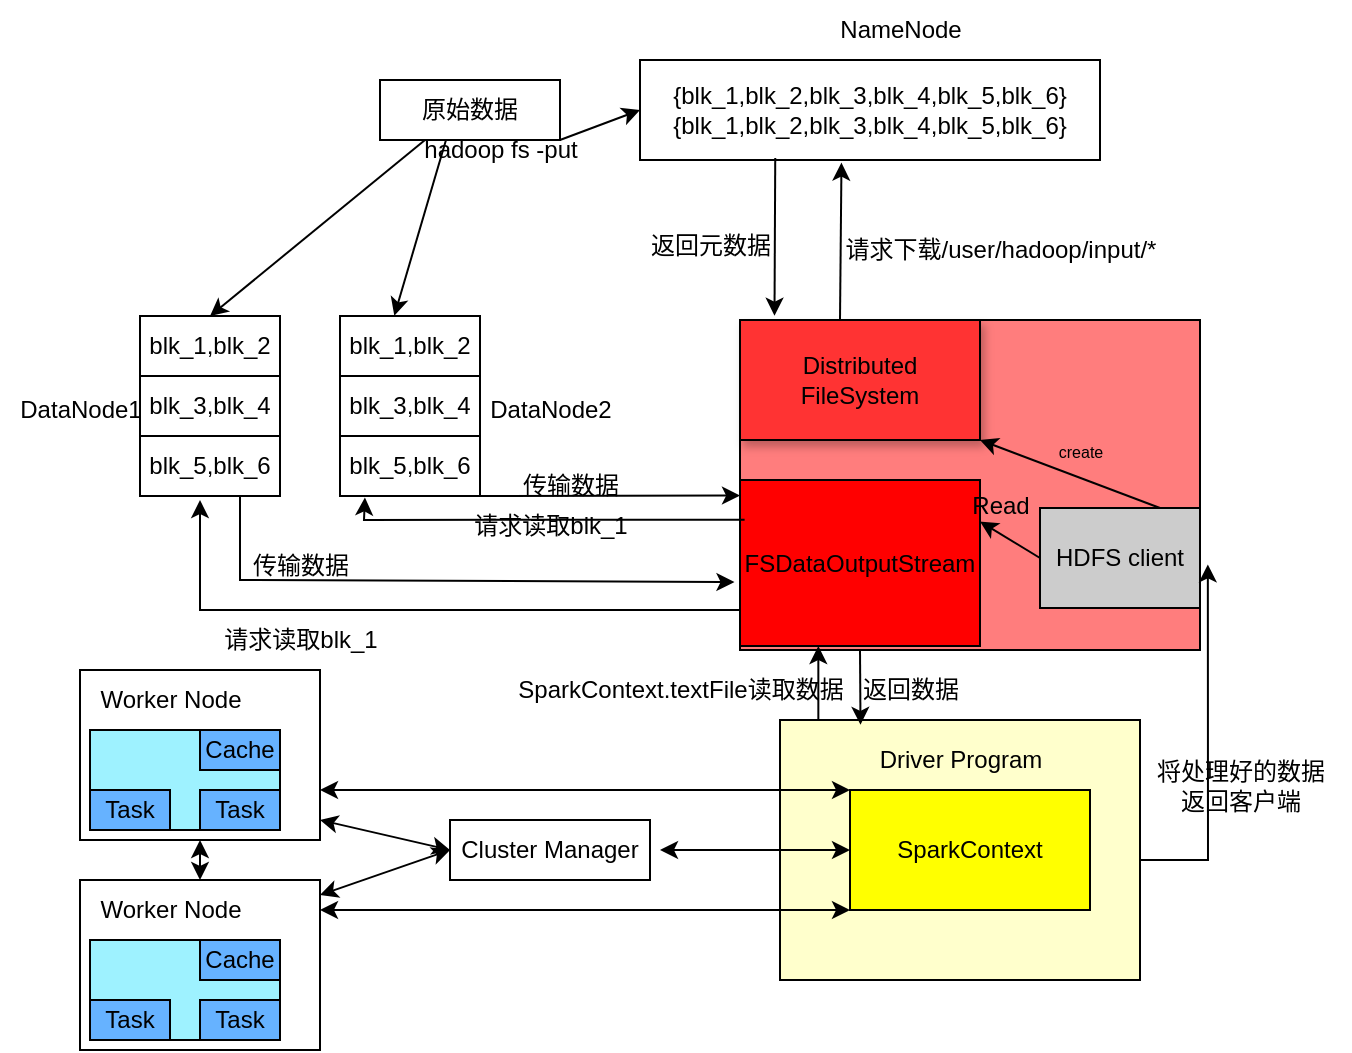 <mxfile version="21.2.9" type="github">
  <diagram id="C5RBs43oDa-KdzZeNtuy" name="Page-1">
    <mxGraphModel dx="834" dy="543" grid="0" gridSize="10" guides="1" tooltips="1" connect="1" arrows="1" fold="1" page="1" pageScale="1" pageWidth="827" pageHeight="1169" math="0" shadow="0">
      <root>
        <mxCell id="WIyWlLk6GJQsqaUBKTNV-0" />
        <mxCell id="WIyWlLk6GJQsqaUBKTNV-1" parent="WIyWlLk6GJQsqaUBKTNV-0" />
        <mxCell id="ECsie7Ha2ymqft-x-U6o-0" value="原始数据" style="rounded=0;whiteSpace=wrap;html=1;" vertex="1" parent="WIyWlLk6GJQsqaUBKTNV-1">
          <mxGeometry x="350" y="320" width="90" height="30" as="geometry" />
        </mxCell>
        <mxCell id="ECsie7Ha2ymqft-x-U6o-1" value="blk_1,blk_2" style="rounded=0;whiteSpace=wrap;html=1;" vertex="1" parent="WIyWlLk6GJQsqaUBKTNV-1">
          <mxGeometry x="330" y="438" width="70" height="30" as="geometry" />
        </mxCell>
        <mxCell id="ECsie7Ha2ymqft-x-U6o-2" value="blk_3,blk_4" style="rounded=0;whiteSpace=wrap;html=1;" vertex="1" parent="WIyWlLk6GJQsqaUBKTNV-1">
          <mxGeometry x="330" y="468" width="70" height="30" as="geometry" />
        </mxCell>
        <mxCell id="ECsie7Ha2ymqft-x-U6o-3" value="blk_5,blk_6" style="rounded=0;whiteSpace=wrap;html=1;" vertex="1" parent="WIyWlLk6GJQsqaUBKTNV-1">
          <mxGeometry x="330" y="498" width="70" height="30" as="geometry" />
        </mxCell>
        <mxCell id="ECsie7Ha2ymqft-x-U6o-13" value="hadoop fs -put" style="text;html=1;align=center;verticalAlign=middle;resizable=0;points=[];autosize=1;strokeColor=none;fillColor=none;" vertex="1" parent="WIyWlLk6GJQsqaUBKTNV-1">
          <mxGeometry x="360" y="340" width="100" height="30" as="geometry" />
        </mxCell>
        <mxCell id="ECsie7Ha2ymqft-x-U6o-15" value="DataNode1" style="text;html=1;align=center;verticalAlign=middle;resizable=0;points=[];autosize=1;strokeColor=none;fillColor=none;" vertex="1" parent="WIyWlLk6GJQsqaUBKTNV-1">
          <mxGeometry x="160" y="470" width="80" height="30" as="geometry" />
        </mxCell>
        <mxCell id="ECsie7Ha2ymqft-x-U6o-16" value="DataNode2" style="text;html=1;align=center;verticalAlign=middle;resizable=0;points=[];autosize=1;strokeColor=none;fillColor=none;" vertex="1" parent="WIyWlLk6GJQsqaUBKTNV-1">
          <mxGeometry x="395" y="470" width="80" height="30" as="geometry" />
        </mxCell>
        <mxCell id="ECsie7Ha2ymqft-x-U6o-47" style="edgeStyle=orthogonalEdgeStyle;rounded=0;orthogonalLoop=1;jettySize=auto;html=1;entryX=0.591;entryY=0;entryDx=0;entryDy=0;entryPerimeter=0;" edge="1" parent="WIyWlLk6GJQsqaUBKTNV-1" source="ECsie7Ha2ymqft-x-U6o-18" target="ECsie7Ha2ymqft-x-U6o-20">
          <mxGeometry relative="1" as="geometry" />
        </mxCell>
        <mxCell id="ECsie7Ha2ymqft-x-U6o-18" value="blk_1,blk_2" style="rounded=0;whiteSpace=wrap;html=1;" vertex="1" parent="WIyWlLk6GJQsqaUBKTNV-1">
          <mxGeometry x="230" y="438" width="70" height="30" as="geometry" />
        </mxCell>
        <mxCell id="ECsie7Ha2ymqft-x-U6o-20" value="blk_3,blk_4" style="rounded=0;whiteSpace=wrap;html=1;" vertex="1" parent="WIyWlLk6GJQsqaUBKTNV-1">
          <mxGeometry x="230" y="468" width="70" height="30" as="geometry" />
        </mxCell>
        <mxCell id="ECsie7Ha2ymqft-x-U6o-22" value="blk_5,blk_6" style="rounded=0;whiteSpace=wrap;html=1;" vertex="1" parent="WIyWlLk6GJQsqaUBKTNV-1">
          <mxGeometry x="230" y="498" width="70" height="30" as="geometry" />
        </mxCell>
        <mxCell id="ECsie7Ha2ymqft-x-U6o-28" value="{blk_1,blk_2,blk_3,blk_4,blk_5,blk_6}&lt;br&gt;{blk_1,blk_2,blk_3,blk_4,blk_5,blk_6}" style="rounded=0;whiteSpace=wrap;html=1;" vertex="1" parent="WIyWlLk6GJQsqaUBKTNV-1">
          <mxGeometry x="480" y="310" width="230" height="50" as="geometry" />
        </mxCell>
        <mxCell id="ECsie7Ha2ymqft-x-U6o-29" value="NameNode" style="text;html=1;align=center;verticalAlign=middle;resizable=0;points=[];autosize=1;strokeColor=none;fillColor=none;" vertex="1" parent="WIyWlLk6GJQsqaUBKTNV-1">
          <mxGeometry x="570" y="280" width="80" height="30" as="geometry" />
        </mxCell>
        <mxCell id="ECsie7Ha2ymqft-x-U6o-32" value="" style="whiteSpace=wrap;html=1;fillColor=#FF7D7D;" vertex="1" parent="WIyWlLk6GJQsqaUBKTNV-1">
          <mxGeometry x="530" y="440" width="230" height="165" as="geometry" />
        </mxCell>
        <mxCell id="ECsie7Ha2ymqft-x-U6o-33" value="HDFS client" style="rounded=0;whiteSpace=wrap;html=1;fillColor=#CCCCCC;" vertex="1" parent="WIyWlLk6GJQsqaUBKTNV-1">
          <mxGeometry x="680" y="534" width="80" height="50" as="geometry" />
        </mxCell>
        <mxCell id="ECsie7Ha2ymqft-x-U6o-34" value="Distributed FileSystem" style="rounded=0;whiteSpace=wrap;html=1;shadow=1;fillColor=#FF3333;" vertex="1" parent="WIyWlLk6GJQsqaUBKTNV-1">
          <mxGeometry x="530" y="440" width="120" height="60" as="geometry" />
        </mxCell>
        <mxCell id="ECsie7Ha2ymqft-x-U6o-35" value="FSDataOutputStream" style="rounded=0;whiteSpace=wrap;html=1;fillColor=#FF0000;" vertex="1" parent="WIyWlLk6GJQsqaUBKTNV-1">
          <mxGeometry x="530" y="520" width="120" height="83" as="geometry" />
        </mxCell>
        <mxCell id="ECsie7Ha2ymqft-x-U6o-36" value="" style="endArrow=classic;html=1;rounded=0;entryX=1;entryY=1;entryDx=0;entryDy=0;exitX=0.75;exitY=0;exitDx=0;exitDy=0;" edge="1" parent="WIyWlLk6GJQsqaUBKTNV-1" source="ECsie7Ha2ymqft-x-U6o-33" target="ECsie7Ha2ymqft-x-U6o-34">
          <mxGeometry width="50" height="50" relative="1" as="geometry">
            <mxPoint x="610" y="490" as="sourcePoint" />
            <mxPoint x="660" y="440" as="targetPoint" />
          </mxGeometry>
        </mxCell>
        <mxCell id="ECsie7Ha2ymqft-x-U6o-37" value="" style="endArrow=classic;html=1;rounded=0;entryX=1;entryY=0.25;entryDx=0;entryDy=0;exitX=0;exitY=0.5;exitDx=0;exitDy=0;" edge="1" parent="WIyWlLk6GJQsqaUBKTNV-1" source="ECsie7Ha2ymqft-x-U6o-33" target="ECsie7Ha2ymqft-x-U6o-35">
          <mxGeometry width="50" height="50" relative="1" as="geometry">
            <mxPoint x="565" y="510" as="sourcePoint" />
            <mxPoint x="595" y="518" as="targetPoint" />
          </mxGeometry>
        </mxCell>
        <mxCell id="ECsie7Ha2ymqft-x-U6o-38" value="&lt;font style=&quot;font-size: 8px;&quot;&gt;create&lt;/font&gt;" style="text;html=1;align=center;verticalAlign=middle;resizable=0;points=[];autosize=1;strokeColor=none;fillColor=none;" vertex="1" parent="WIyWlLk6GJQsqaUBKTNV-1">
          <mxGeometry x="670" y="490" width="60" height="30" as="geometry" />
        </mxCell>
        <mxCell id="ECsie7Ha2ymqft-x-U6o-39" value="Read" style="text;html=1;align=center;verticalAlign=middle;resizable=0;points=[];autosize=1;strokeColor=none;fillColor=none;" vertex="1" parent="WIyWlLk6GJQsqaUBKTNV-1">
          <mxGeometry x="635" y="518" width="50" height="30" as="geometry" />
        </mxCell>
        <mxCell id="ECsie7Ha2ymqft-x-U6o-41" value="" style="endArrow=classic;html=1;rounded=0;entryX=0.438;entryY=1.026;entryDx=0;entryDy=0;entryPerimeter=0;" edge="1" parent="WIyWlLk6GJQsqaUBKTNV-1" target="ECsie7Ha2ymqft-x-U6o-28">
          <mxGeometry width="50" height="50" relative="1" as="geometry">
            <mxPoint x="580" y="440" as="sourcePoint" />
            <mxPoint x="630" y="390" as="targetPoint" />
          </mxGeometry>
        </mxCell>
        <mxCell id="ECsie7Ha2ymqft-x-U6o-42" value="请求下载/user/hadoop/input/*" style="text;html=1;align=center;verticalAlign=middle;resizable=0;points=[];autosize=1;strokeColor=none;fillColor=none;" vertex="1" parent="WIyWlLk6GJQsqaUBKTNV-1">
          <mxGeometry x="570" y="390" width="180" height="30" as="geometry" />
        </mxCell>
        <mxCell id="ECsie7Ha2ymqft-x-U6o-43" value="" style="endArrow=classic;html=1;rounded=0;entryX=0.075;entryY=-0.013;entryDx=0;entryDy=0;entryPerimeter=0;exitX=0.294;exitY=0.98;exitDx=0;exitDy=0;exitPerimeter=0;" edge="1" parent="WIyWlLk6GJQsqaUBKTNV-1" source="ECsie7Ha2ymqft-x-U6o-28" target="ECsie7Ha2ymqft-x-U6o-32">
          <mxGeometry width="50" height="50" relative="1" as="geometry">
            <mxPoint x="490" y="430" as="sourcePoint" />
            <mxPoint x="540" y="380" as="targetPoint" />
          </mxGeometry>
        </mxCell>
        <mxCell id="ECsie7Ha2ymqft-x-U6o-44" value="返回元数据" style="text;html=1;align=center;verticalAlign=middle;resizable=0;points=[];autosize=1;strokeColor=none;fillColor=none;" vertex="1" parent="WIyWlLk6GJQsqaUBKTNV-1">
          <mxGeometry x="475" y="388" width="80" height="30" as="geometry" />
        </mxCell>
        <mxCell id="ECsie7Ha2ymqft-x-U6o-48" value="" style="endArrow=classic;html=1;rounded=0;entryX=0.5;entryY=0;entryDx=0;entryDy=0;exitX=0.25;exitY=1;exitDx=0;exitDy=0;" edge="1" parent="WIyWlLk6GJQsqaUBKTNV-1" source="ECsie7Ha2ymqft-x-U6o-0" target="ECsie7Ha2ymqft-x-U6o-18">
          <mxGeometry width="50" height="50" relative="1" as="geometry">
            <mxPoint x="310" y="360" as="sourcePoint" />
            <mxPoint x="360" y="310" as="targetPoint" />
          </mxGeometry>
        </mxCell>
        <mxCell id="ECsie7Ha2ymqft-x-U6o-49" value="" style="endArrow=classic;html=1;rounded=0;entryX=0.388;entryY=-0.005;entryDx=0;entryDy=0;exitX=0.25;exitY=1;exitDx=0;exitDy=0;entryPerimeter=0;" edge="1" parent="WIyWlLk6GJQsqaUBKTNV-1" target="ECsie7Ha2ymqft-x-U6o-1">
          <mxGeometry width="50" height="50" relative="1" as="geometry">
            <mxPoint x="383" y="350" as="sourcePoint" />
            <mxPoint x="275" y="438" as="targetPoint" />
          </mxGeometry>
        </mxCell>
        <mxCell id="ECsie7Ha2ymqft-x-U6o-50" value="" style="endArrow=classic;html=1;rounded=0;exitX=0.25;exitY=1;exitDx=0;exitDy=0;entryX=0;entryY=0.5;entryDx=0;entryDy=0;" edge="1" parent="WIyWlLk6GJQsqaUBKTNV-1" target="ECsie7Ha2ymqft-x-U6o-28">
          <mxGeometry width="50" height="50" relative="1" as="geometry">
            <mxPoint x="440" y="350" as="sourcePoint" />
            <mxPoint x="450" y="468" as="targetPoint" />
          </mxGeometry>
        </mxCell>
        <mxCell id="ECsie7Ha2ymqft-x-U6o-51" value="" style="endArrow=classic;html=1;rounded=0;" edge="1" parent="WIyWlLk6GJQsqaUBKTNV-1">
          <mxGeometry width="50" height="50" relative="1" as="geometry">
            <mxPoint x="530" y="585" as="sourcePoint" />
            <mxPoint x="260" y="530" as="targetPoint" />
            <Array as="points">
              <mxPoint x="260" y="585" />
            </Array>
          </mxGeometry>
        </mxCell>
        <mxCell id="ECsie7Ha2ymqft-x-U6o-52" value="请求读取blk_1" style="text;html=1;align=center;verticalAlign=middle;resizable=0;points=[];autosize=1;strokeColor=none;fillColor=none;" vertex="1" parent="WIyWlLk6GJQsqaUBKTNV-1">
          <mxGeometry x="260" y="585" width="100" height="30" as="geometry" />
        </mxCell>
        <mxCell id="ECsie7Ha2ymqft-x-U6o-53" value="" style="edgeStyle=none;orthogonalLoop=1;jettySize=auto;html=1;rounded=0;entryX=-0.012;entryY=0.794;entryDx=0;entryDy=0;entryPerimeter=0;" edge="1" parent="WIyWlLk6GJQsqaUBKTNV-1" target="ECsie7Ha2ymqft-x-U6o-32">
          <mxGeometry width="100" relative="1" as="geometry">
            <mxPoint x="280" y="528" as="sourcePoint" />
            <mxPoint x="380" y="528" as="targetPoint" />
            <Array as="points">
              <mxPoint x="280" y="570" />
            </Array>
          </mxGeometry>
        </mxCell>
        <mxCell id="ECsie7Ha2ymqft-x-U6o-54" value="" style="edgeStyle=none;orthogonalLoop=1;jettySize=auto;html=1;rounded=0;exitX=0.01;exitY=0.605;exitDx=0;exitDy=0;exitPerimeter=0;entryX=0.178;entryY=1.024;entryDx=0;entryDy=0;entryPerimeter=0;" edge="1" parent="WIyWlLk6GJQsqaUBKTNV-1" source="ECsie7Ha2ymqft-x-U6o-32" target="ECsie7Ha2ymqft-x-U6o-3">
          <mxGeometry width="100" relative="1" as="geometry">
            <mxPoint x="400" y="534.66" as="sourcePoint" />
            <mxPoint x="500" y="534.66" as="targetPoint" />
            <Array as="points">
              <mxPoint x="342" y="540" />
            </Array>
          </mxGeometry>
        </mxCell>
        <mxCell id="ECsie7Ha2ymqft-x-U6o-55" value="" style="edgeStyle=none;orthogonalLoop=1;jettySize=auto;html=1;rounded=0;entryX=0;entryY=0.532;entryDx=0;entryDy=0;entryPerimeter=0;" edge="1" parent="WIyWlLk6GJQsqaUBKTNV-1" target="ECsie7Ha2ymqft-x-U6o-32">
          <mxGeometry width="100" relative="1" as="geometry">
            <mxPoint x="375" y="528" as="sourcePoint" />
            <mxPoint x="475" y="528" as="targetPoint" />
            <Array as="points" />
          </mxGeometry>
        </mxCell>
        <mxCell id="ECsie7Ha2ymqft-x-U6o-56" value="请求读取blk_1" style="text;html=1;align=center;verticalAlign=middle;resizable=0;points=[];autosize=1;strokeColor=none;fillColor=none;" vertex="1" parent="WIyWlLk6GJQsqaUBKTNV-1">
          <mxGeometry x="385" y="528" width="100" height="30" as="geometry" />
        </mxCell>
        <mxCell id="ECsie7Ha2ymqft-x-U6o-58" value="传输数据" style="text;html=1;align=center;verticalAlign=middle;resizable=0;points=[];autosize=1;strokeColor=none;fillColor=none;" vertex="1" parent="WIyWlLk6GJQsqaUBKTNV-1">
          <mxGeometry x="275" y="548" width="70" height="30" as="geometry" />
        </mxCell>
        <mxCell id="ECsie7Ha2ymqft-x-U6o-59" value="传输数据" style="text;html=1;align=center;verticalAlign=middle;resizable=0;points=[];autosize=1;strokeColor=none;fillColor=none;" vertex="1" parent="WIyWlLk6GJQsqaUBKTNV-1">
          <mxGeometry x="410" y="507.5" width="70" height="30" as="geometry" />
        </mxCell>
        <mxCell id="ECsie7Ha2ymqft-x-U6o-62" value="SparkContext.textFile读取数据" style="text;html=1;align=center;verticalAlign=middle;resizable=0;points=[];autosize=1;strokeColor=none;fillColor=none;" vertex="1" parent="WIyWlLk6GJQsqaUBKTNV-1">
          <mxGeometry x="405" y="610" width="190" height="30" as="geometry" />
        </mxCell>
        <mxCell id="ECsie7Ha2ymqft-x-U6o-63" value="" style="rounded=0;whiteSpace=wrap;html=1;fillColor=#FFFFCC;" vertex="1" parent="WIyWlLk6GJQsqaUBKTNV-1">
          <mxGeometry x="550" y="640" width="180" height="130" as="geometry" />
        </mxCell>
        <mxCell id="ECsie7Ha2ymqft-x-U6o-64" value="SparkContext" style="rounded=0;whiteSpace=wrap;html=1;fillColor=#FFFF00;" vertex="1" parent="WIyWlLk6GJQsqaUBKTNV-1">
          <mxGeometry x="585" y="675" width="120" height="60" as="geometry" />
        </mxCell>
        <mxCell id="ECsie7Ha2ymqft-x-U6o-68" value="Driver Program" style="text;html=1;align=center;verticalAlign=middle;resizable=0;points=[];autosize=1;strokeColor=none;fillColor=none;" vertex="1" parent="WIyWlLk6GJQsqaUBKTNV-1">
          <mxGeometry x="590" y="645" width="100" height="30" as="geometry" />
        </mxCell>
        <mxCell id="ECsie7Ha2ymqft-x-U6o-72" value="" style="endArrow=classic;startArrow=classic;html=1;rounded=0;entryX=0;entryY=1;entryDx=0;entryDy=0;" edge="1" parent="WIyWlLk6GJQsqaUBKTNV-1" target="ECsie7Ha2ymqft-x-U6o-64">
          <mxGeometry width="50" height="50" relative="1" as="geometry">
            <mxPoint x="320" y="735" as="sourcePoint" />
            <mxPoint x="550" y="730" as="targetPoint" />
          </mxGeometry>
        </mxCell>
        <mxCell id="ECsie7Ha2ymqft-x-U6o-73" value="" style="endArrow=classic;startArrow=classic;html=1;rounded=0;entryX=0;entryY=0;entryDx=0;entryDy=0;" edge="1" parent="WIyWlLk6GJQsqaUBKTNV-1" target="ECsie7Ha2ymqft-x-U6o-64">
          <mxGeometry width="50" height="50" relative="1" as="geometry">
            <mxPoint x="320" y="675" as="sourcePoint" />
            <mxPoint x="580" y="680" as="targetPoint" />
          </mxGeometry>
        </mxCell>
        <mxCell id="ECsie7Ha2ymqft-x-U6o-74" value="Cluster Manager" style="rounded=0;whiteSpace=wrap;html=1;" vertex="1" parent="WIyWlLk6GJQsqaUBKTNV-1">
          <mxGeometry x="385" y="690" width="100" height="30" as="geometry" />
        </mxCell>
        <mxCell id="ECsie7Ha2ymqft-x-U6o-75" value="" style="endArrow=classic;startArrow=classic;html=1;rounded=0;entryX=0;entryY=0.5;entryDx=0;entryDy=0;" edge="1" parent="WIyWlLk6GJQsqaUBKTNV-1" target="ECsie7Ha2ymqft-x-U6o-64">
          <mxGeometry width="50" height="50" relative="1" as="geometry">
            <mxPoint x="490" y="705" as="sourcePoint" />
            <mxPoint x="480" y="660" as="targetPoint" />
          </mxGeometry>
        </mxCell>
        <mxCell id="ECsie7Ha2ymqft-x-U6o-76" value="" style="rounded=0;whiteSpace=wrap;html=1;" vertex="1" parent="WIyWlLk6GJQsqaUBKTNV-1">
          <mxGeometry x="200" y="615" width="120" height="85" as="geometry" />
        </mxCell>
        <mxCell id="ECsie7Ha2ymqft-x-U6o-78" value="" style="rounded=0;whiteSpace=wrap;html=1;fillColor=#9EF2FF;" vertex="1" parent="WIyWlLk6GJQsqaUBKTNV-1">
          <mxGeometry x="205" y="645" width="95" height="50" as="geometry" />
        </mxCell>
        <mxCell id="ECsie7Ha2ymqft-x-U6o-79" value="Cache" style="rounded=0;whiteSpace=wrap;html=1;fillColor=#66B2FF;" vertex="1" parent="WIyWlLk6GJQsqaUBKTNV-1">
          <mxGeometry x="260" y="645" width="40" height="20" as="geometry" />
        </mxCell>
        <mxCell id="ECsie7Ha2ymqft-x-U6o-80" value="Task" style="rounded=0;whiteSpace=wrap;html=1;fillColor=#66B2FF;" vertex="1" parent="WIyWlLk6GJQsqaUBKTNV-1">
          <mxGeometry x="260" y="675" width="40" height="20" as="geometry" />
        </mxCell>
        <mxCell id="ECsie7Ha2ymqft-x-U6o-81" value="Task" style="rounded=0;whiteSpace=wrap;html=1;fillColor=#66B2FF;" vertex="1" parent="WIyWlLk6GJQsqaUBKTNV-1">
          <mxGeometry x="205" y="675" width="40" height="20" as="geometry" />
        </mxCell>
        <mxCell id="ECsie7Ha2ymqft-x-U6o-82" value="Worker Node" style="text;html=1;align=center;verticalAlign=middle;resizable=0;points=[];autosize=1;strokeColor=none;fillColor=none;" vertex="1" parent="WIyWlLk6GJQsqaUBKTNV-1">
          <mxGeometry x="200" y="615" width="90" height="30" as="geometry" />
        </mxCell>
        <mxCell id="ECsie7Ha2ymqft-x-U6o-89" value="" style="rounded=0;whiteSpace=wrap;html=1;" vertex="1" parent="WIyWlLk6GJQsqaUBKTNV-1">
          <mxGeometry x="200" y="720" width="120" height="85" as="geometry" />
        </mxCell>
        <mxCell id="ECsie7Ha2ymqft-x-U6o-90" value="" style="rounded=0;whiteSpace=wrap;html=1;fillColor=#9EF2FF;" vertex="1" parent="WIyWlLk6GJQsqaUBKTNV-1">
          <mxGeometry x="205" y="750" width="95" height="50" as="geometry" />
        </mxCell>
        <mxCell id="ECsie7Ha2ymqft-x-U6o-91" value="Cache" style="rounded=0;whiteSpace=wrap;html=1;fillColor=#66B2FF;" vertex="1" parent="WIyWlLk6GJQsqaUBKTNV-1">
          <mxGeometry x="260" y="750" width="40" height="20" as="geometry" />
        </mxCell>
        <mxCell id="ECsie7Ha2ymqft-x-U6o-92" value="Task" style="rounded=0;whiteSpace=wrap;html=1;fillColor=#66B2FF;" vertex="1" parent="WIyWlLk6GJQsqaUBKTNV-1">
          <mxGeometry x="260" y="780" width="40" height="20" as="geometry" />
        </mxCell>
        <mxCell id="ECsie7Ha2ymqft-x-U6o-93" value="Task" style="rounded=0;whiteSpace=wrap;html=1;fillColor=#66B2FF;" vertex="1" parent="WIyWlLk6GJQsqaUBKTNV-1">
          <mxGeometry x="205" y="780" width="40" height="20" as="geometry" />
        </mxCell>
        <mxCell id="ECsie7Ha2ymqft-x-U6o-94" value="Worker Node" style="text;html=1;align=center;verticalAlign=middle;resizable=0;points=[];autosize=1;strokeColor=none;fillColor=none;" vertex="1" parent="WIyWlLk6GJQsqaUBKTNV-1">
          <mxGeometry x="200" y="720" width="90" height="30" as="geometry" />
        </mxCell>
        <mxCell id="ECsie7Ha2ymqft-x-U6o-95" value="" style="endArrow=classic;startArrow=classic;html=1;rounded=0;entryX=0.5;entryY=1;entryDx=0;entryDy=0;" edge="1" parent="WIyWlLk6GJQsqaUBKTNV-1" target="ECsie7Ha2ymqft-x-U6o-76">
          <mxGeometry width="50" height="50" relative="1" as="geometry">
            <mxPoint x="260" y="720" as="sourcePoint" />
            <mxPoint x="310" y="670" as="targetPoint" />
          </mxGeometry>
        </mxCell>
        <mxCell id="ECsie7Ha2ymqft-x-U6o-96" value="" style="endArrow=classic;startArrow=classic;html=1;rounded=0;entryX=0;entryY=0.5;entryDx=0;entryDy=0;" edge="1" parent="WIyWlLk6GJQsqaUBKTNV-1" target="ECsie7Ha2ymqft-x-U6o-74">
          <mxGeometry width="50" height="50" relative="1" as="geometry">
            <mxPoint x="320" y="690" as="sourcePoint" />
            <mxPoint x="370" y="640" as="targetPoint" />
          </mxGeometry>
        </mxCell>
        <mxCell id="ECsie7Ha2ymqft-x-U6o-97" value="" style="endArrow=classic;startArrow=classic;html=1;rounded=0;entryX=0;entryY=0.5;entryDx=0;entryDy=0;" edge="1" parent="WIyWlLk6GJQsqaUBKTNV-1" target="ECsie7Ha2ymqft-x-U6o-74">
          <mxGeometry width="50" height="50" relative="1" as="geometry">
            <mxPoint x="320" y="727.5" as="sourcePoint" />
            <mxPoint x="385" y="742.5" as="targetPoint" />
          </mxGeometry>
        </mxCell>
        <mxCell id="ECsie7Ha2ymqft-x-U6o-99" value="" style="endArrow=classic;html=1;rounded=0;entryX=0.607;entryY=0.987;entryDx=0;entryDy=0;entryPerimeter=0;" edge="1" parent="WIyWlLk6GJQsqaUBKTNV-1">
          <mxGeometry width="50" height="50" relative="1" as="geometry">
            <mxPoint x="569.17" y="640" as="sourcePoint" />
            <mxPoint x="569.17" y="603" as="targetPoint" />
          </mxGeometry>
        </mxCell>
        <mxCell id="ECsie7Ha2ymqft-x-U6o-102" value="" style="endArrow=classic;html=1;rounded=0;entryX=0.975;entryY=1.08;entryDx=0;entryDy=0;entryPerimeter=0;" edge="1" parent="WIyWlLk6GJQsqaUBKTNV-1" target="ECsie7Ha2ymqft-x-U6o-62">
          <mxGeometry width="50" height="50" relative="1" as="geometry">
            <mxPoint x="590" y="605" as="sourcePoint" />
            <mxPoint x="640" y="555" as="targetPoint" />
          </mxGeometry>
        </mxCell>
        <mxCell id="ECsie7Ha2ymqft-x-U6o-103" value="返回数据" style="text;html=1;align=center;verticalAlign=middle;resizable=0;points=[];autosize=1;strokeColor=none;fillColor=none;" vertex="1" parent="WIyWlLk6GJQsqaUBKTNV-1">
          <mxGeometry x="580" y="610" width="70" height="30" as="geometry" />
        </mxCell>
        <mxCell id="ECsie7Ha2ymqft-x-U6o-104" value="" style="endArrow=classic;html=1;rounded=0;entryX=1.049;entryY=0.564;entryDx=0;entryDy=0;entryPerimeter=0;" edge="1" parent="WIyWlLk6GJQsqaUBKTNV-1" target="ECsie7Ha2ymqft-x-U6o-33">
          <mxGeometry width="50" height="50" relative="1" as="geometry">
            <mxPoint x="730" y="710" as="sourcePoint" />
            <mxPoint x="790" y="600" as="targetPoint" />
            <Array as="points">
              <mxPoint x="764" y="710" />
            </Array>
          </mxGeometry>
        </mxCell>
        <mxCell id="ECsie7Ha2ymqft-x-U6o-105" value="将处理好的数据&lt;br&gt;返回客户端" style="text;html=1;align=center;verticalAlign=middle;resizable=0;points=[];autosize=1;strokeColor=none;fillColor=none;" vertex="1" parent="WIyWlLk6GJQsqaUBKTNV-1">
          <mxGeometry x="725" y="653" width="110" height="40" as="geometry" />
        </mxCell>
      </root>
    </mxGraphModel>
  </diagram>
</mxfile>
